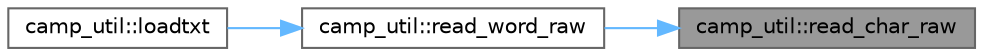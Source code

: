 digraph "camp_util::read_char_raw"
{
 // LATEX_PDF_SIZE
  bgcolor="transparent";
  edge [fontname=Helvetica,fontsize=10,labelfontname=Helvetica,labelfontsize=10];
  node [fontname=Helvetica,fontsize=10,shape=box,height=0.2,width=0.4];
  rankdir="RL";
  Node1 [label="camp_util::read_char_raw",height=0.2,width=0.4,color="gray40", fillcolor="grey60", style="filled", fontcolor="black",tooltip="Read a single character from a file, signaling if we have hit end-of-line (EOL) or end-of-file (EOF)...."];
  Node1 -> Node2 [dir="back",color="steelblue1",style="solid"];
  Node2 [label="camp_util::read_word_raw",height=0.2,width=0.4,color="grey40", fillcolor="white", style="filled",URL="$namespacecamp__util.html#ac20f84d4e2c6c3f2beafb7c31df79c7c",tooltip="Read a white-space delimited word from a file, signaling if we have EOL or EOF. If EOL or EOF are tru..."];
  Node2 -> Node3 [dir="back",color="steelblue1",style="solid"];
  Node3 [label="camp_util::loadtxt",height=0.2,width=0.4,color="grey40", fillcolor="white", style="filled",URL="$namespacecamp__util.html#a8880473ee9de8b37a6612c3a110661df",tooltip="Load a real array from a text file."];
}
